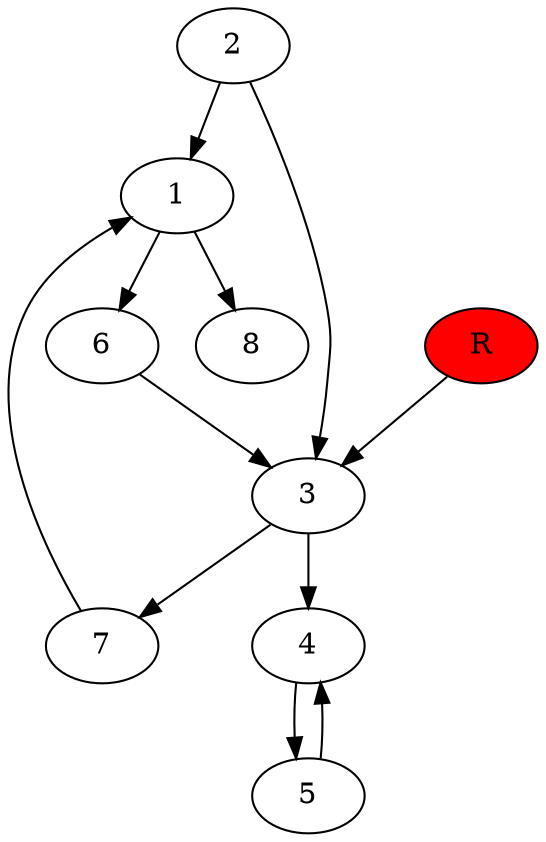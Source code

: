digraph prb24856 {
	1
	2
	3
	4
	5
	6
	7
	8
	R [fillcolor="#ff0000" style=filled]
	1 -> 6
	1 -> 8
	2 -> 1
	2 -> 3
	3 -> 4
	3 -> 7
	4 -> 5
	5 -> 4
	6 -> 3
	7 -> 1
	R -> 3
}
